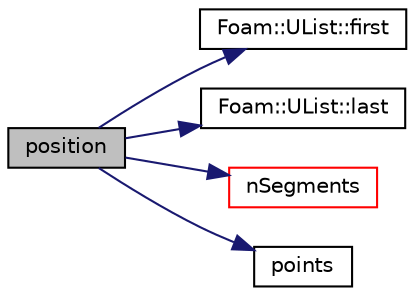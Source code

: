digraph "position"
{
  bgcolor="transparent";
  edge [fontname="Helvetica",fontsize="10",labelfontname="Helvetica",labelfontsize="10"];
  node [fontname="Helvetica",fontsize="10",shape=record];
  rankdir="LR";
  Node53 [label="position",height=0.2,width=0.4,color="black", fillcolor="grey75", style="filled", fontcolor="black"];
  Node53 -> Node54 [color="midnightblue",fontsize="10",style="solid",fontname="Helvetica"];
  Node54 [label="Foam::UList::first",height=0.2,width=0.4,color="black",URL="$a26837.html#a1c9828bc3de9502754d944c95a2ce0d9",tooltip="Return the first element of the list. "];
  Node53 -> Node55 [color="midnightblue",fontsize="10",style="solid",fontname="Helvetica"];
  Node55 [label="Foam::UList::last",height=0.2,width=0.4,color="black",URL="$a26837.html#aef07c02ea1c27bdb5906043b399e0ff0",tooltip="Return the last element of the list. "];
  Node53 -> Node56 [color="midnightblue",fontsize="10",style="solid",fontname="Helvetica"];
  Node56 [label="nSegments",height=0.2,width=0.4,color="red",URL="$a25781.html#a0025c34463a8898e2f0a506ad69fb7ea",tooltip="Return the number of line segments. "];
  Node53 -> Node58 [color="midnightblue",fontsize="10",style="solid",fontname="Helvetica"];
  Node58 [label="points",height=0.2,width=0.4,color="black",URL="$a25781.html#ac44123fc1265297c41a43c3b62fdb4c2",tooltip="Return const-access to the control-points. "];
}
